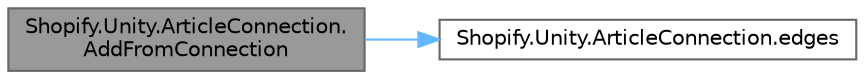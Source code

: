 digraph "Shopify.Unity.ArticleConnection.AddFromConnection"
{
 // LATEX_PDF_SIZE
  bgcolor="transparent";
  edge [fontname=Helvetica,fontsize=10,labelfontname=Helvetica,labelfontsize=10];
  node [fontname=Helvetica,fontsize=10,shape=box,height=0.2,width=0.4];
  rankdir="LR";
  Node1 [id="Node000001",label="Shopify.Unity.ArticleConnection.\lAddFromConnection",height=0.2,width=0.4,color="gray40", fillcolor="grey60", style="filled", fontcolor="black",tooltip="This is a utility function that allows you to append newly queried data from a connection into this o..."];
  Node1 -> Node2 [id="edge1_Node000001_Node000002",color="steelblue1",style="solid",tooltip=" "];
  Node2 [id="Node000002",label="Shopify.Unity.ArticleConnection.edges",height=0.2,width=0.4,color="grey40", fillcolor="white", style="filled",URL="$class_shopify_1_1_unity_1_1_article_connection.html#a151efda9b242ca117dcbef9159849b31",tooltip="A list of edges."];
}
